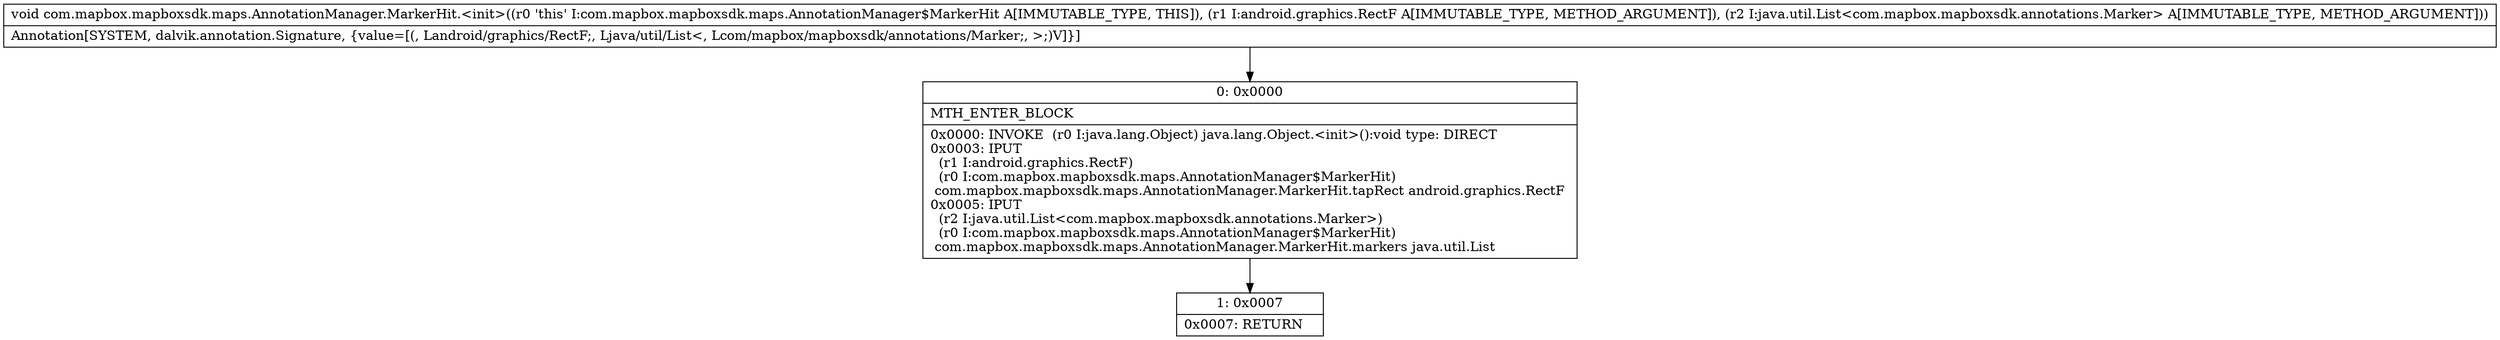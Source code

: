 digraph "CFG forcom.mapbox.mapboxsdk.maps.AnnotationManager.MarkerHit.\<init\>(Landroid\/graphics\/RectF;Ljava\/util\/List;)V" {
Node_0 [shape=record,label="{0\:\ 0x0000|MTH_ENTER_BLOCK\l|0x0000: INVOKE  (r0 I:java.lang.Object) java.lang.Object.\<init\>():void type: DIRECT \l0x0003: IPUT  \l  (r1 I:android.graphics.RectF)\l  (r0 I:com.mapbox.mapboxsdk.maps.AnnotationManager$MarkerHit)\l com.mapbox.mapboxsdk.maps.AnnotationManager.MarkerHit.tapRect android.graphics.RectF \l0x0005: IPUT  \l  (r2 I:java.util.List\<com.mapbox.mapboxsdk.annotations.Marker\>)\l  (r0 I:com.mapbox.mapboxsdk.maps.AnnotationManager$MarkerHit)\l com.mapbox.mapboxsdk.maps.AnnotationManager.MarkerHit.markers java.util.List \l}"];
Node_1 [shape=record,label="{1\:\ 0x0007|0x0007: RETURN   \l}"];
MethodNode[shape=record,label="{void com.mapbox.mapboxsdk.maps.AnnotationManager.MarkerHit.\<init\>((r0 'this' I:com.mapbox.mapboxsdk.maps.AnnotationManager$MarkerHit A[IMMUTABLE_TYPE, THIS]), (r1 I:android.graphics.RectF A[IMMUTABLE_TYPE, METHOD_ARGUMENT]), (r2 I:java.util.List\<com.mapbox.mapboxsdk.annotations.Marker\> A[IMMUTABLE_TYPE, METHOD_ARGUMENT]))  | Annotation[SYSTEM, dalvik.annotation.Signature, \{value=[(, Landroid\/graphics\/RectF;, Ljava\/util\/List\<, Lcom\/mapbox\/mapboxsdk\/annotations\/Marker;, \>;)V]\}]\l}"];
MethodNode -> Node_0;
Node_0 -> Node_1;
}

